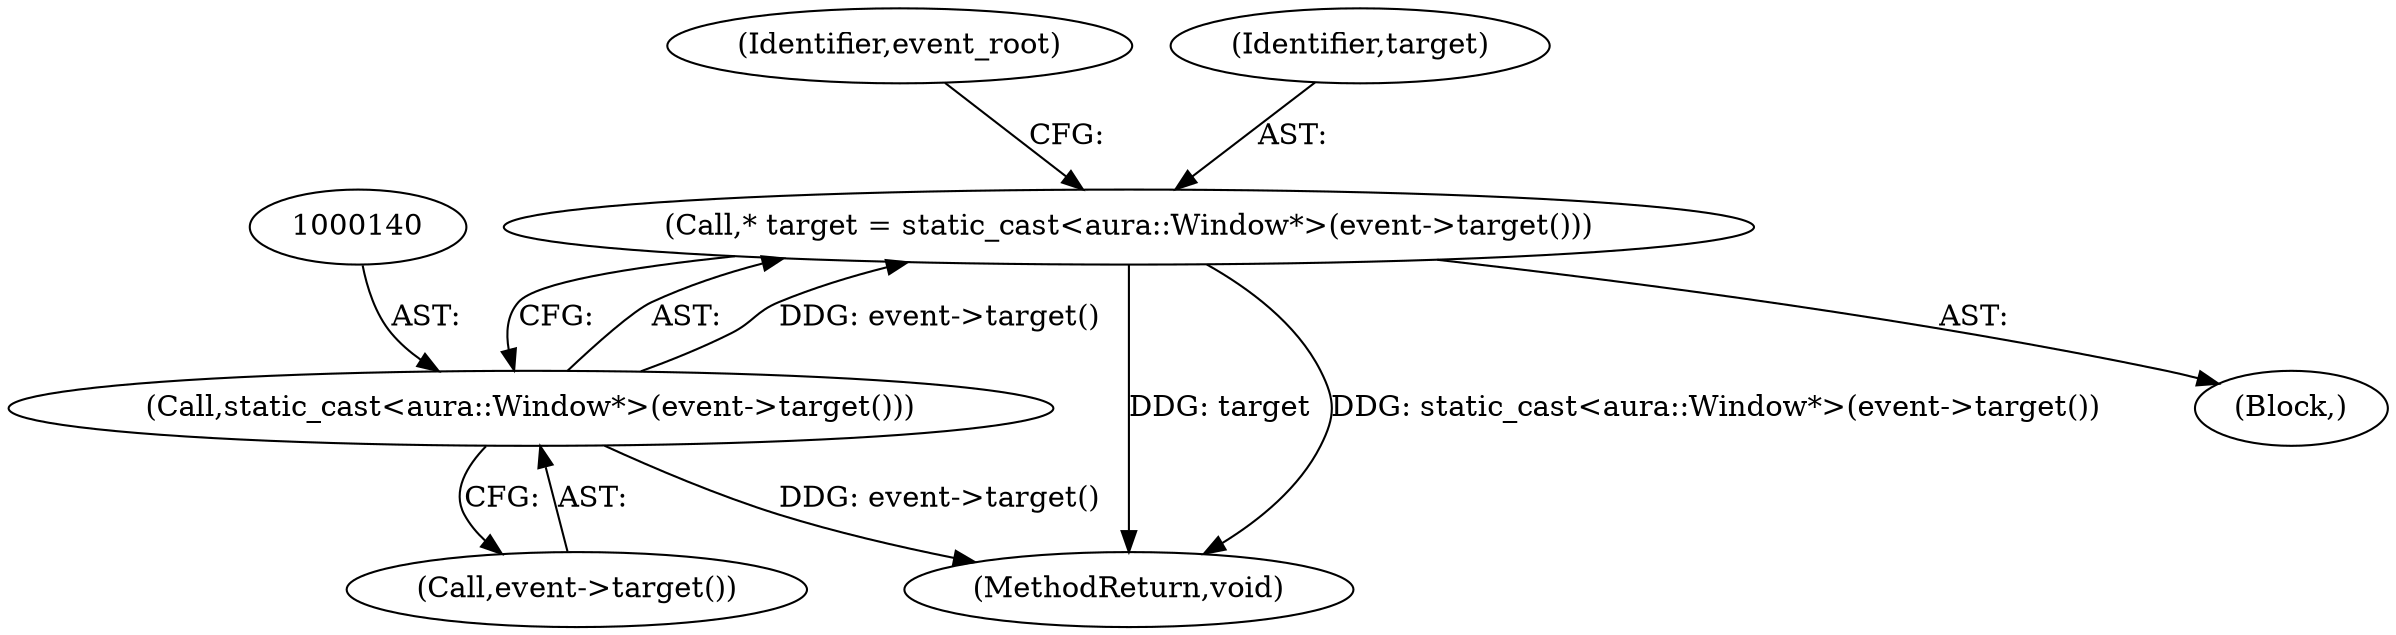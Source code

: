 digraph "0_Chrome_62b8b6e168a12263aab6b88dbef0b900cc37309f_5@pointer" {
"1000137" [label="(Call,* target = static_cast<aura::Window*>(event->target()))"];
"1000139" [label="(Call,static_cast<aura::Window*>(event->target()))"];
"1000144" [label="(Identifier,event_root)"];
"1000155" [label="(MethodReturn,void)"];
"1000137" [label="(Call,* target = static_cast<aura::Window*>(event->target()))"];
"1000106" [label="(Block,)"];
"1000139" [label="(Call,static_cast<aura::Window*>(event->target()))"];
"1000141" [label="(Call,event->target())"];
"1000138" [label="(Identifier,target)"];
"1000137" -> "1000106"  [label="AST: "];
"1000137" -> "1000139"  [label="CFG: "];
"1000138" -> "1000137"  [label="AST: "];
"1000139" -> "1000137"  [label="AST: "];
"1000144" -> "1000137"  [label="CFG: "];
"1000137" -> "1000155"  [label="DDG: target"];
"1000137" -> "1000155"  [label="DDG: static_cast<aura::Window*>(event->target())"];
"1000139" -> "1000137"  [label="DDG: event->target()"];
"1000139" -> "1000141"  [label="CFG: "];
"1000140" -> "1000139"  [label="AST: "];
"1000141" -> "1000139"  [label="AST: "];
"1000139" -> "1000155"  [label="DDG: event->target()"];
}
